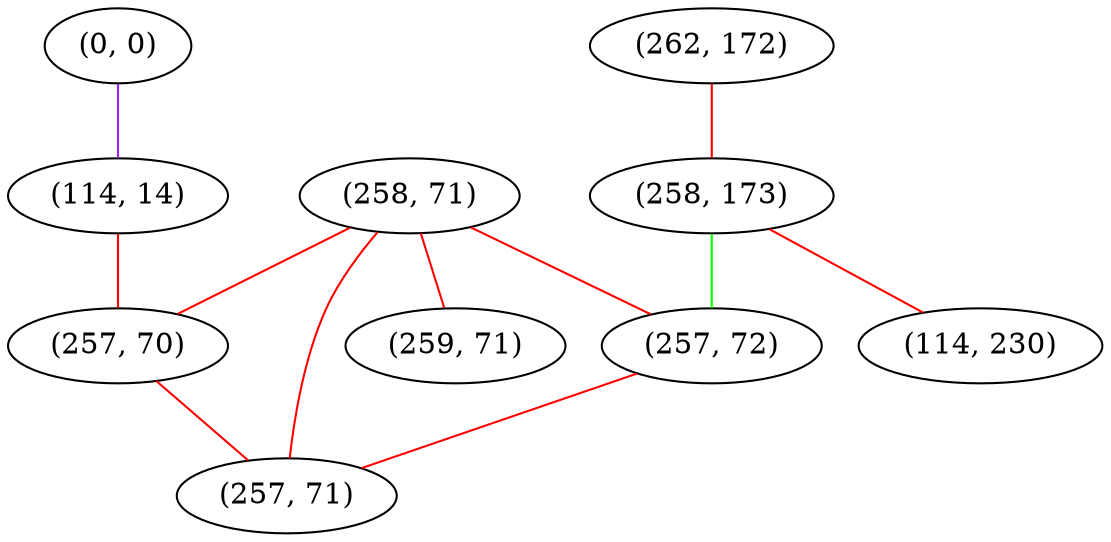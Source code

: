 graph "" {
"(258, 71)";
"(0, 0)";
"(262, 172)";
"(114, 14)";
"(258, 173)";
"(257, 72)";
"(114, 230)";
"(257, 70)";
"(257, 71)";
"(259, 71)";
"(258, 71)" -- "(259, 71)"  [color=red, key=0, weight=1];
"(258, 71)" -- "(257, 72)"  [color=red, key=0, weight=1];
"(258, 71)" -- "(257, 70)"  [color=red, key=0, weight=1];
"(258, 71)" -- "(257, 71)"  [color=red, key=0, weight=1];
"(0, 0)" -- "(114, 14)"  [color=purple, key=0, weight=4];
"(262, 172)" -- "(258, 173)"  [color=red, key=0, weight=1];
"(114, 14)" -- "(257, 70)"  [color=red, key=0, weight=1];
"(258, 173)" -- "(257, 72)"  [color=green, key=0, weight=2];
"(258, 173)" -- "(114, 230)"  [color=red, key=0, weight=1];
"(257, 72)" -- "(257, 71)"  [color=red, key=0, weight=1];
"(257, 70)" -- "(257, 71)"  [color=red, key=0, weight=1];
}
